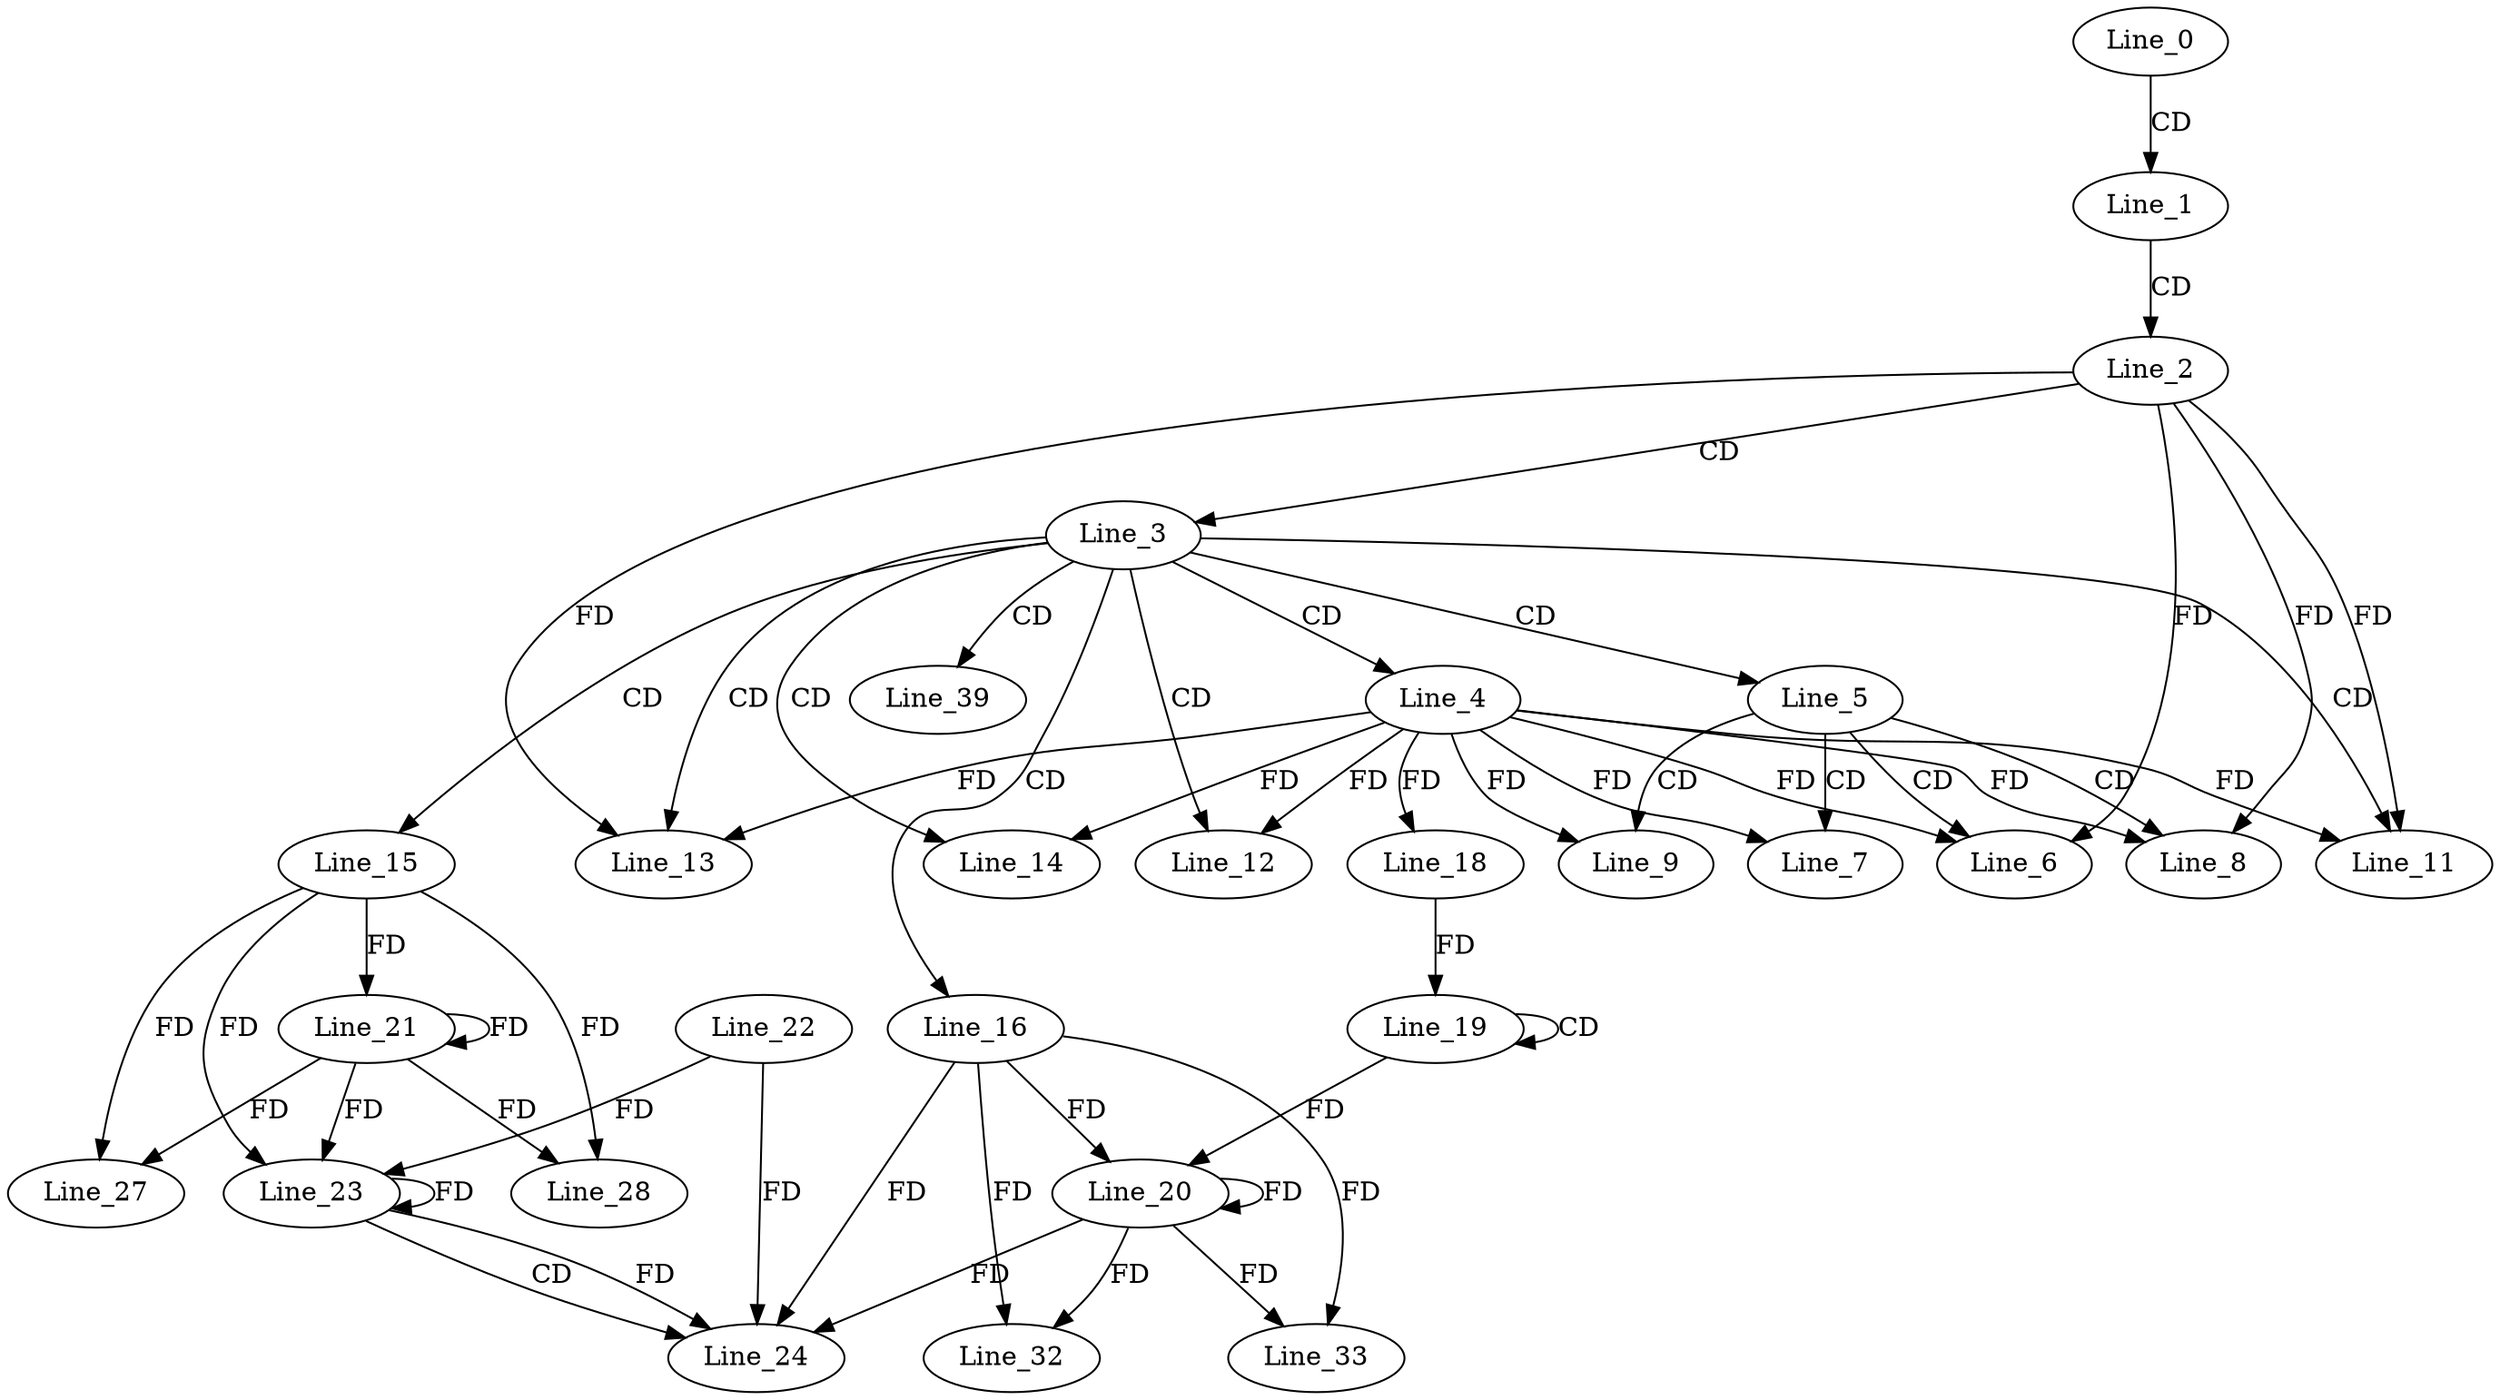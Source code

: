 digraph G {
  Line_0;
  Line_1;
  Line_2;
  Line_3;
  Line_4;
  Line_5;
  Line_6;
  Line_7;
  Line_8;
  Line_9;
  Line_11;
  Line_12;
  Line_13;
  Line_14;
  Line_15;
  Line_16;
  Line_18;
  Line_19;
  Line_19;
  Line_18;
  Line_20;
  Line_20;
  Line_21;
  Line_23;
  Line_22;
  Line_23;
  Line_23;
  Line_24;
  Line_27;
  Line_28;
  Line_32;
  Line_33;
  Line_39;
  Line_0 -> Line_1 [ label="CD" ];
  Line_1 -> Line_2 [ label="CD" ];
  Line_2 -> Line_3 [ label="CD" ];
  Line_3 -> Line_4 [ label="CD" ];
  Line_3 -> Line_5 [ label="CD" ];
  Line_5 -> Line_6 [ label="CD" ];
  Line_4 -> Line_6 [ label="FD" ];
  Line_2 -> Line_6 [ label="FD" ];
  Line_5 -> Line_7 [ label="CD" ];
  Line_4 -> Line_7 [ label="FD" ];
  Line_5 -> Line_8 [ label="CD" ];
  Line_4 -> Line_8 [ label="FD" ];
  Line_2 -> Line_8 [ label="FD" ];
  Line_5 -> Line_9 [ label="CD" ];
  Line_4 -> Line_9 [ label="FD" ];
  Line_3 -> Line_11 [ label="CD" ];
  Line_4 -> Line_11 [ label="FD" ];
  Line_2 -> Line_11 [ label="FD" ];
  Line_3 -> Line_12 [ label="CD" ];
  Line_4 -> Line_12 [ label="FD" ];
  Line_3 -> Line_13 [ label="CD" ];
  Line_4 -> Line_13 [ label="FD" ];
  Line_2 -> Line_13 [ label="FD" ];
  Line_3 -> Line_14 [ label="CD" ];
  Line_4 -> Line_14 [ label="FD" ];
  Line_3 -> Line_15 [ label="CD" ];
  Line_3 -> Line_16 [ label="CD" ];
  Line_4 -> Line_18 [ label="FD" ];
  Line_19 -> Line_19 [ label="CD" ];
  Line_18 -> Line_19 [ label="FD" ];
  Line_16 -> Line_20 [ label="FD" ];
  Line_20 -> Line_20 [ label="FD" ];
  Line_19 -> Line_20 [ label="FD" ];
  Line_15 -> Line_21 [ label="FD" ];
  Line_21 -> Line_21 [ label="FD" ];
  Line_23 -> Line_23 [ label="FD" ];
  Line_22 -> Line_23 [ label="FD" ];
  Line_15 -> Line_23 [ label="FD" ];
  Line_21 -> Line_23 [ label="FD" ];
  Line_23 -> Line_24 [ label="CD" ];
  Line_16 -> Line_24 [ label="FD" ];
  Line_20 -> Line_24 [ label="FD" ];
  Line_23 -> Line_24 [ label="FD" ];
  Line_22 -> Line_24 [ label="FD" ];
  Line_15 -> Line_27 [ label="FD" ];
  Line_21 -> Line_27 [ label="FD" ];
  Line_15 -> Line_28 [ label="FD" ];
  Line_21 -> Line_28 [ label="FD" ];
  Line_16 -> Line_32 [ label="FD" ];
  Line_20 -> Line_32 [ label="FD" ];
  Line_16 -> Line_33 [ label="FD" ];
  Line_20 -> Line_33 [ label="FD" ];
  Line_3 -> Line_39 [ label="CD" ];
}
